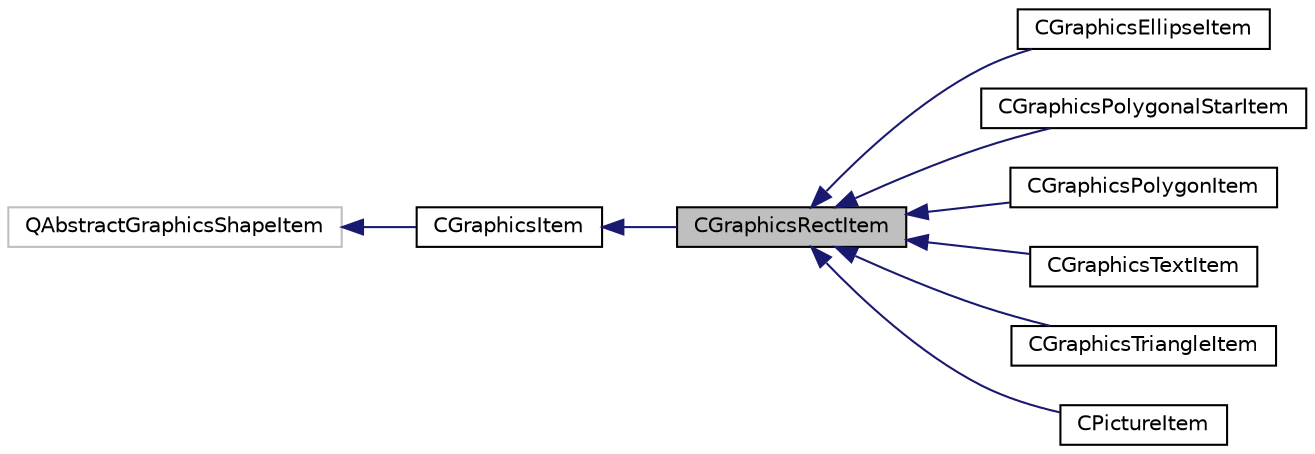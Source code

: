 digraph "CGraphicsRectItem"
{
  edge [fontname="Helvetica",fontsize="10",labelfontname="Helvetica",labelfontsize="10"];
  node [fontname="Helvetica",fontsize="10",shape=record];
  rankdir="LR";
  Node0 [label="CGraphicsRectItem",height=0.2,width=0.4,color="black", fillcolor="grey75", style="filled", fontcolor="black"];
  Node1 -> Node0 [dir="back",color="midnightblue",fontsize="10",style="solid",fontname="Helvetica"];
  Node1 [label="CGraphicsItem",height=0.2,width=0.4,color="black", fillcolor="white", style="filled",URL="$class_c_graphics_item.html"];
  Node2 -> Node1 [dir="back",color="midnightblue",fontsize="10",style="solid",fontname="Helvetica"];
  Node2 [label="QAbstractGraphicsShapeItem",height=0.2,width=0.4,color="grey75", fillcolor="white", style="filled"];
  Node0 -> Node3 [dir="back",color="midnightblue",fontsize="10",style="solid",fontname="Helvetica"];
  Node3 [label="CGraphicsEllipseItem",height=0.2,width=0.4,color="black", fillcolor="white", style="filled",URL="$class_c_graphics_ellipse_item.html"];
  Node0 -> Node4 [dir="back",color="midnightblue",fontsize="10",style="solid",fontname="Helvetica"];
  Node4 [label="CGraphicsPolygonalStarItem",height=0.2,width=0.4,color="black", fillcolor="white", style="filled",URL="$class_c_graphics_polygonal_star_item.html"];
  Node0 -> Node5 [dir="back",color="midnightblue",fontsize="10",style="solid",fontname="Helvetica"];
  Node5 [label="CGraphicsPolygonItem",height=0.2,width=0.4,color="black", fillcolor="white", style="filled",URL="$class_c_graphics_polygon_item.html"];
  Node0 -> Node6 [dir="back",color="midnightblue",fontsize="10",style="solid",fontname="Helvetica"];
  Node6 [label="CGraphicsTextItem",height=0.2,width=0.4,color="black", fillcolor="white", style="filled",URL="$class_c_graphics_text_item.html"];
  Node0 -> Node7 [dir="back",color="midnightblue",fontsize="10",style="solid",fontname="Helvetica"];
  Node7 [label="CGraphicsTriangleItem",height=0.2,width=0.4,color="black", fillcolor="white", style="filled",URL="$class_c_graphics_triangle_item.html"];
  Node0 -> Node8 [dir="back",color="midnightblue",fontsize="10",style="solid",fontname="Helvetica"];
  Node8 [label="CPictureItem",height=0.2,width=0.4,color="black", fillcolor="white", style="filled",URL="$class_c_picture_item.html"];
}
